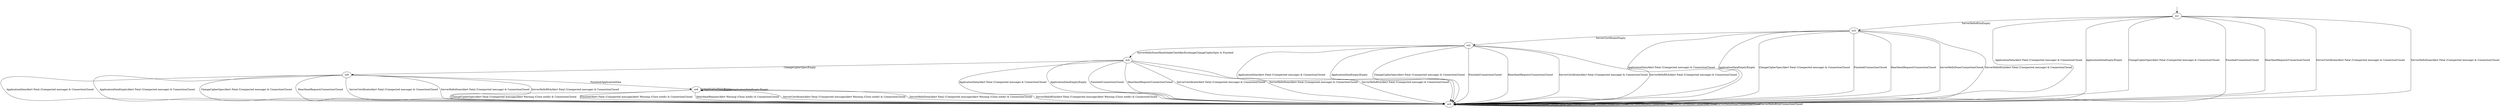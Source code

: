 digraph {
    __starts0 [label="" shape="none" width="s0" height="s0"];
__starts0 -> ss1
ss1
ss0
ss2
ss3
ss4
ss5
ss6
ss1 -> ss5 [label="ApplicationData/Alert Fatal (Unexpected message) & ConnectionClosed"]
ss1 -> ss5 [label="ApplicationDataEmpty/Empty"]
ss1 -> ss5 [label="ChangeCipherSpec/Alert Fatal (Unexpected message) & ConnectionClosed"]
ss1 -> ss5 [label="Finished/ConnectionClosed"]
ss1 -> ss5 [label="HeartbeatRequest/ConnectionClosed"]
ss1 -> ss5 [label="ServerCertificate/Alert Fatal (Unexpected message) & ConnectionClosed"]
ss1 -> ss5 [label="ServerHelloDone/Alert Fatal (Unexpected message) & ConnectionClosed"]
ss1 -> ss3 [label="ServerHelloRSA/Empty"]
ss0 -> ss5 [label="ApplicationData/Alert Fatal (Unexpected message) & ConnectionClosed"]
ss0 -> ss5 [label="ApplicationDataEmpty/Alert Fatal (Unexpected message) & ConnectionClosed"]
ss0 -> ss5 [label="ChangeCipherSpec/Alert Fatal (Unexpected message) & ConnectionClosed"]
ss0 -> ss6 [label="Finished/ApplicationData"]
ss0 -> ss5 [label="HeartbeatRequest/ConnectionClosed"]
ss0 -> ss5 [label="ServerCertificate/Alert Fatal (Unexpected message) & ConnectionClosed"]
ss0 -> ss5 [label="ServerHelloDone/Alert Fatal (Unexpected message) & ConnectionClosed"]
ss0 -> ss5 [label="ServerHelloRSA/Alert Fatal (Unexpected message) & ConnectionClosed"]
ss2 -> ss5 [label="ApplicationData/Alert Fatal (Unexpected message) & ConnectionClosed"]
ss2 -> ss5 [label="ApplicationDataEmpty/Empty"]
ss2 -> ss5 [label="ChangeCipherSpec/Alert Fatal (Unexpected message) & ConnectionClosed"]
ss2 -> ss5 [label="Finished/ConnectionClosed"]
ss2 -> ss5 [label="HeartbeatRequest/ConnectionClosed"]
ss2 -> ss5 [label="ServerCertificate/Alert Fatal (Unexpected message) & ConnectionClosed"]
ss2 -> ss4 [label="ServerHelloDone/HandshakeClientKeyExchangeChangeCipherSpec & Finished"]
ss2 -> ss5 [label="ServerHelloRSA/Alert Fatal (Unexpected message) & ConnectionClosed"]
ss3 -> ss5 [label="ApplicationData/Alert Fatal (Unexpected message) & ConnectionClosed"]
ss3 -> ss5 [label="ApplicationDataEmpty/Empty"]
ss3 -> ss5 [label="ChangeCipherSpec/Alert Fatal (Unexpected message) & ConnectionClosed"]
ss3 -> ss5 [label="Finished/ConnectionClosed"]
ss3 -> ss5 [label="HeartbeatRequest/ConnectionClosed"]
ss3 -> ss2 [label="ServerCertificate/Empty"]
ss3 -> ss5 [label="ServerHelloDone/ConnectionClosed"]
ss3 -> ss5 [label="ServerHelloRSA/Alert Fatal (Unexpected message) & ConnectionClosed"]
ss4 -> ss5 [label="ApplicationData/Alert Fatal (Unexpected message) & ConnectionClosed"]
ss4 -> ss5 [label="ApplicationDataEmpty/Empty"]
ss4 -> ss0 [label="ChangeCipherSpec/Empty"]
ss4 -> ss5 [label="Finished/ConnectionClosed"]
ss4 -> ss5 [label="HeartbeatRequest/ConnectionClosed"]
ss4 -> ss5 [label="ServerCertificate/Alert Fatal (Unexpected message) & ConnectionClosed"]
ss4 -> ss5 [label="ServerHelloDone/Alert Fatal (Unexpected message) & ConnectionClosed"]
ss4 -> ss5 [label="ServerHelloRSA/Alert Fatal (Unexpected message) & ConnectionClosed"]
ss5 -> ss5 [label="ApplicationData/ConnectionClosed"]
ss5 -> ss5 [label="ApplicationDataEmpty/ConnectionClosed"]
ss5 -> ss5 [label="ChangeCipherSpec/ConnectionClosed"]
ss5 -> ss5 [label="Finished/ConnectionClosed"]
ss5 -> ss5 [label="HeartbeatRequest/ConnectionClosed"]
ss5 -> ss5 [label="ServerCertificate/ConnectionClosed"]
ss5 -> ss5 [label="ServerHelloDone/ConnectionClosed"]
ss5 -> ss5 [label="ServerHelloRSA/ConnectionClosed"]
ss6 -> ss6 [label="ApplicationData/Empty"]
ss6 -> ss6 [label="ApplicationDataEmpty/Empty"]
ss6 -> ss5 [label="ChangeCipherSpec/Alert Fatal (Unexpected message)Alert Warning (Close notify) & ConnectionClosed"]
ss6 -> ss5 [label="Finished/Alert Fatal (Unexpected message)Alert Warning (Close notify) & ConnectionClosed"]
ss6 -> ss5 [label="HeartbeatRequest/Alert Warning (Close notify) & ConnectionClosed"]
ss6 -> ss5 [label="ServerCertificate/Alert Fatal (Unexpected message)Alert Warning (Close notify) & ConnectionClosed"]
ss6 -> ss5 [label="ServerHelloDone/Alert Fatal (Unexpected message)Alert Warning (Close notify) & ConnectionClosed"]
ss6 -> ss5 [label="ServerHelloRSA/Alert Fatal (Unexpected message)Alert Warning (Close notify) & ConnectionClosed"]
}
